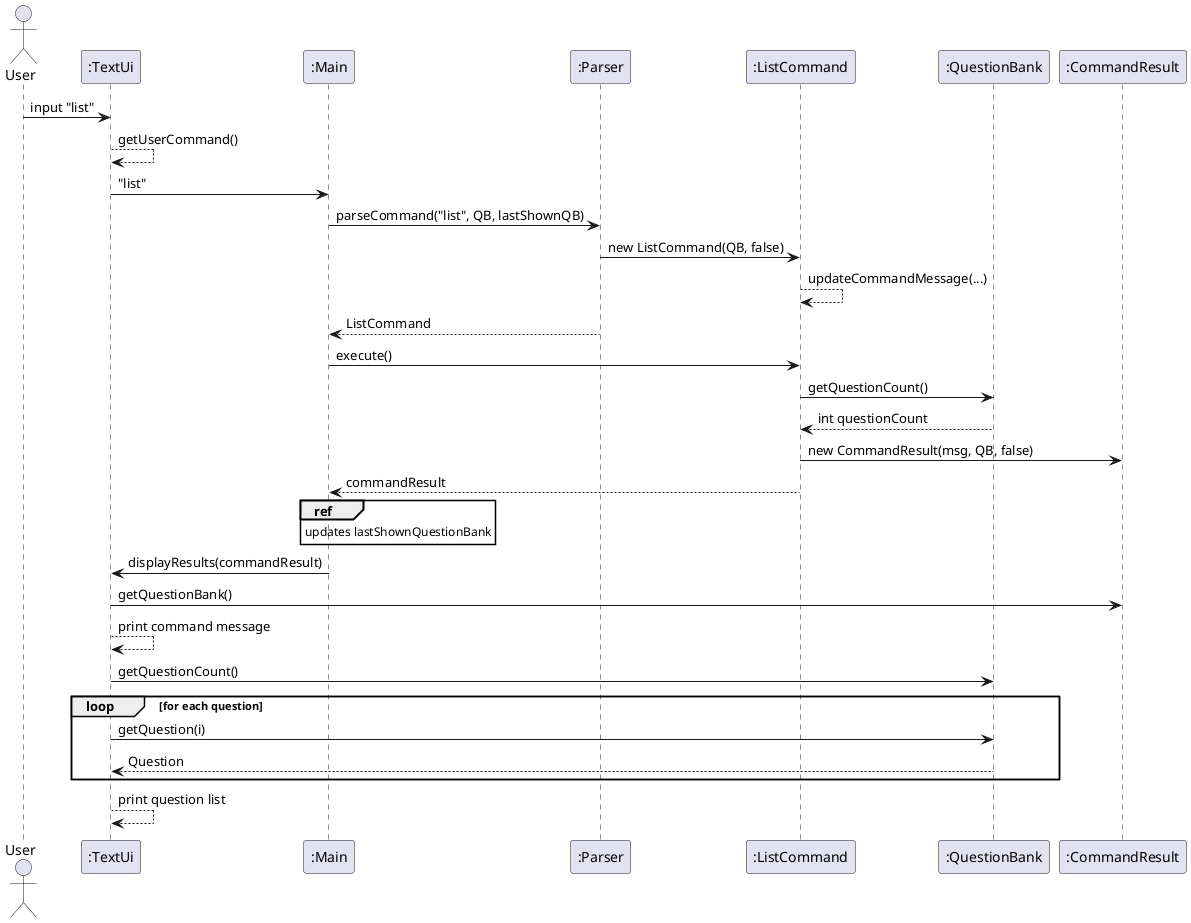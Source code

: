 @startuml
actor User
participant ":TextUi" as UI
participant ":Main" as Main
participant ":Parser" as Parser
participant ":ListCommand" as ListCmd
participant ":QuestionBank" as QB
participant ":CommandResult" as Result

User -> UI : input "list"
UI --> UI : getUserCommand()
UI -> Main : "list"

Main -> Parser : parseCommand("list", QB, lastShownQB)
Parser -> ListCmd : new ListCommand(QB, false)
ListCmd --> ListCmd : updateCommandMessage(...)

Parser --> Main : ListCommand

Main -> ListCmd : execute()
ListCmd -> QB : getQuestionCount()
QB --> ListCmd : int questionCount

ListCmd -> Result : new CommandResult(msg, QB, false)
ListCmd --> Main : commandResult

ref over Main
updates lastShownQuestionBank
end ref

Main -> UI : displayResults(commandResult)
UI -> Result : getQuestionBank()
UI --> UI: print command message
UI -> QB : getQuestionCount()
loop for each question
    UI -> QB : getQuestion(i)
    QB --> UI : Question
end
UI --> UI : print question list
@enduml
